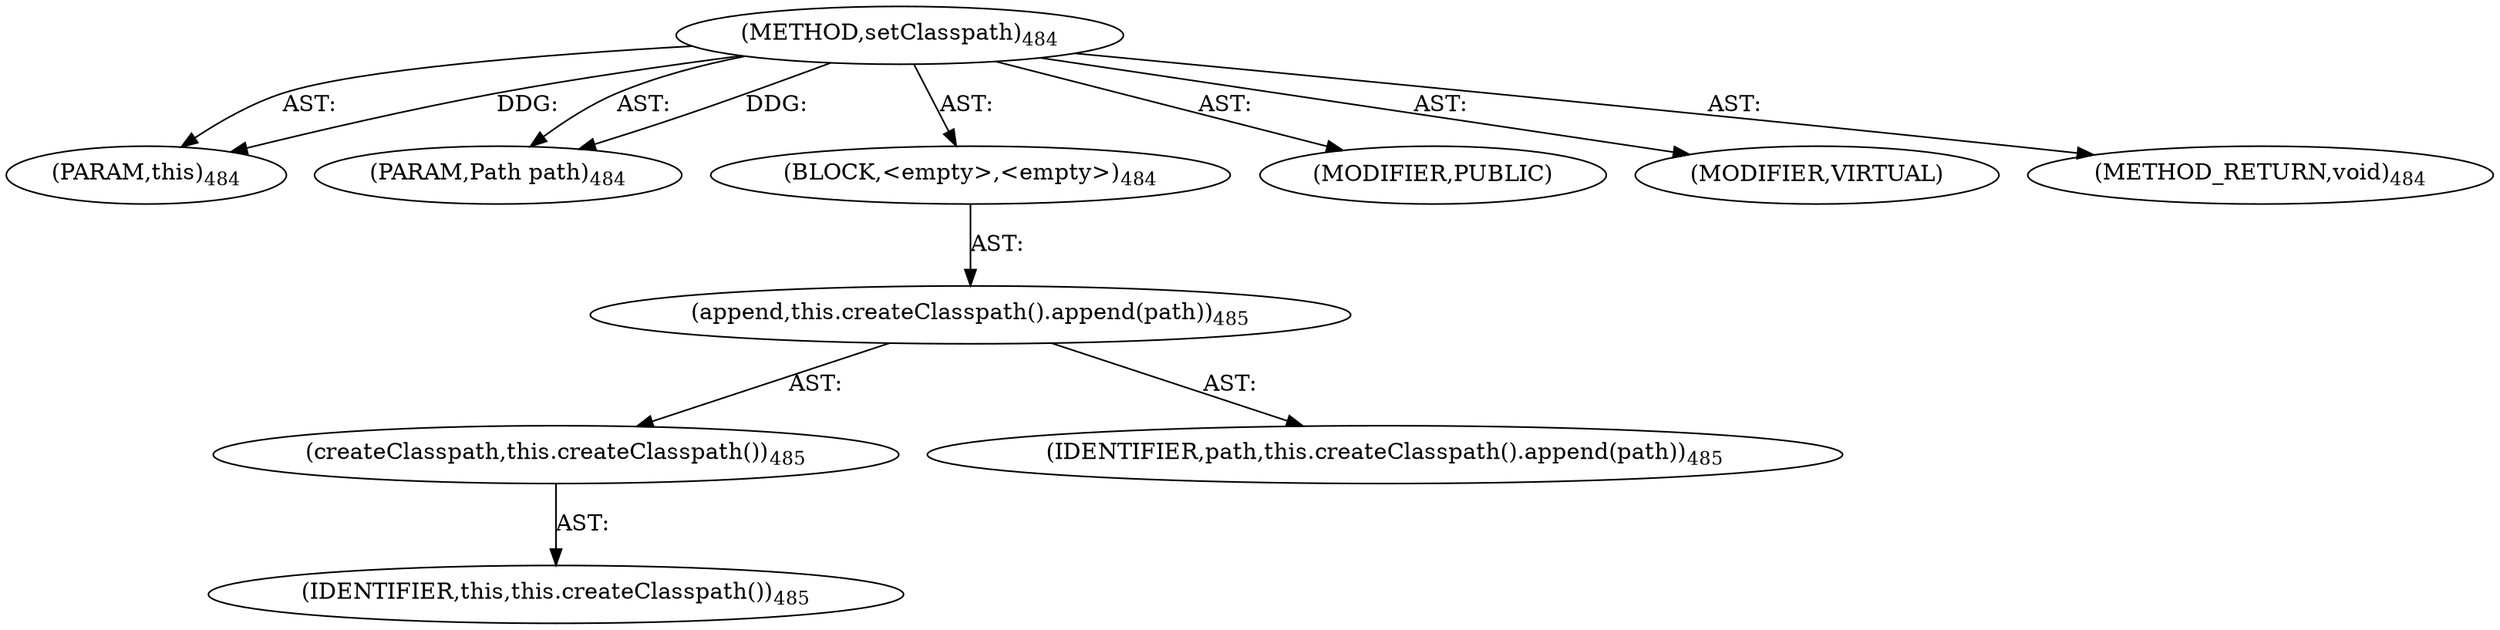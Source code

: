 digraph "setClasspath" {  
"111669149710" [label = <(METHOD,setClasspath)<SUB>484</SUB>> ]
"115964117006" [label = <(PARAM,this)<SUB>484</SUB>> ]
"115964117032" [label = <(PARAM,Path path)<SUB>484</SUB>> ]
"25769803793" [label = <(BLOCK,&lt;empty&gt;,&lt;empty&gt;)<SUB>484</SUB>> ]
"30064771120" [label = <(append,this.createClasspath().append(path))<SUB>485</SUB>> ]
"30064771121" [label = <(createClasspath,this.createClasspath())<SUB>485</SUB>> ]
"68719476755" [label = <(IDENTIFIER,this,this.createClasspath())<SUB>485</SUB>> ]
"68719476830" [label = <(IDENTIFIER,path,this.createClasspath().append(path))<SUB>485</SUB>> ]
"133143986229" [label = <(MODIFIER,PUBLIC)> ]
"133143986230" [label = <(MODIFIER,VIRTUAL)> ]
"128849018894" [label = <(METHOD_RETURN,void)<SUB>484</SUB>> ]
  "111669149710" -> "115964117006"  [ label = "AST: "] 
  "111669149710" -> "115964117032"  [ label = "AST: "] 
  "111669149710" -> "25769803793"  [ label = "AST: "] 
  "111669149710" -> "133143986229"  [ label = "AST: "] 
  "111669149710" -> "133143986230"  [ label = "AST: "] 
  "111669149710" -> "128849018894"  [ label = "AST: "] 
  "25769803793" -> "30064771120"  [ label = "AST: "] 
  "30064771120" -> "30064771121"  [ label = "AST: "] 
  "30064771120" -> "68719476830"  [ label = "AST: "] 
  "30064771121" -> "68719476755"  [ label = "AST: "] 
  "111669149710" -> "115964117006"  [ label = "DDG: "] 
  "111669149710" -> "115964117032"  [ label = "DDG: "] 
}
